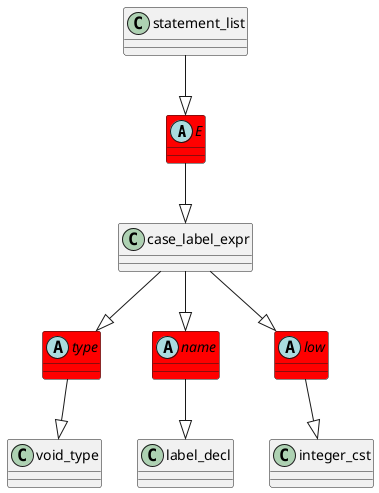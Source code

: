 @startuml
abstract class	E	 #red	
E	 --|> 	case_label_expr	
statement_list	 --|> 	E	
abstract class	type	 #red	
type	 --|> 	void_type	
case_label_expr	 --|> 	type	
abstract class	name	 #red	
name	 --|> 	label_decl	
case_label_expr	 --|> 	name	
abstract class	low	 #red	
low	 --|> 	integer_cst	
case_label_expr	 --|> 	low	
@enduml
